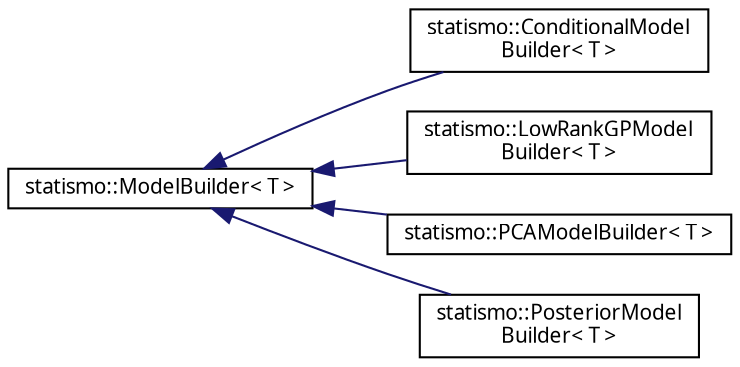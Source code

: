 digraph "Graphical Class Hierarchy"
{
  edge [fontname="FreeSans.ttf",fontsize="10",labelfontname="FreeSans.ttf",labelfontsize="10"];
  node [fontname="FreeSans.ttf",fontsize="10",shape=record];
  rankdir="LR";
  Node1 [label="statismo::ModelBuilder\< T \>",height=0.2,width=0.4,color="black", fillcolor="white", style="filled",URL="$classstatismo_1_1ModelBuilder.html",tooltip="Common base class for all the model builder classes. "];
  Node1 -> Node2 [dir="back",color="midnightblue",fontsize="10",style="solid",fontname="FreeSans.ttf"];
  Node2 [label="statismo::ConditionalModel\lBuilder\< T \>",height=0.2,width=0.4,color="black", fillcolor="white", style="filled",URL="$classstatismo_1_1ConditionalModelBuilder.html",tooltip="Creates a StatisticalModel conditioned on some external data. "];
  Node1 -> Node3 [dir="back",color="midnightblue",fontsize="10",style="solid",fontname="FreeSans.ttf"];
  Node3 [label="statismo::LowRankGPModel\lBuilder\< T \>",height=0.2,width=0.4,color="black", fillcolor="white", style="filled",URL="$classstatismo_1_1LowRankGPModelBuilder.html"];
  Node1 -> Node4 [dir="back",color="midnightblue",fontsize="10",style="solid",fontname="FreeSans.ttf"];
  Node4 [label="statismo::PCAModelBuilder\< T \>",height=0.2,width=0.4,color="black", fillcolor="white", style="filled",URL="$classstatismo_1_1PCAModelBuilder.html",tooltip="Creates StatisticalModel using Principal Component Analysis. "];
  Node1 -> Node5 [dir="back",color="midnightblue",fontsize="10",style="solid",fontname="FreeSans.ttf"];
  Node5 [label="statismo::PosteriorModel\lBuilder\< T \>",height=0.2,width=0.4,color="black", fillcolor="white", style="filled",URL="$classstatismo_1_1PosteriorModelBuilder.html",tooltip="Given a statistical model (prior) and a set of point constraints (likelihood), generate a new PCA mod..."];
}
